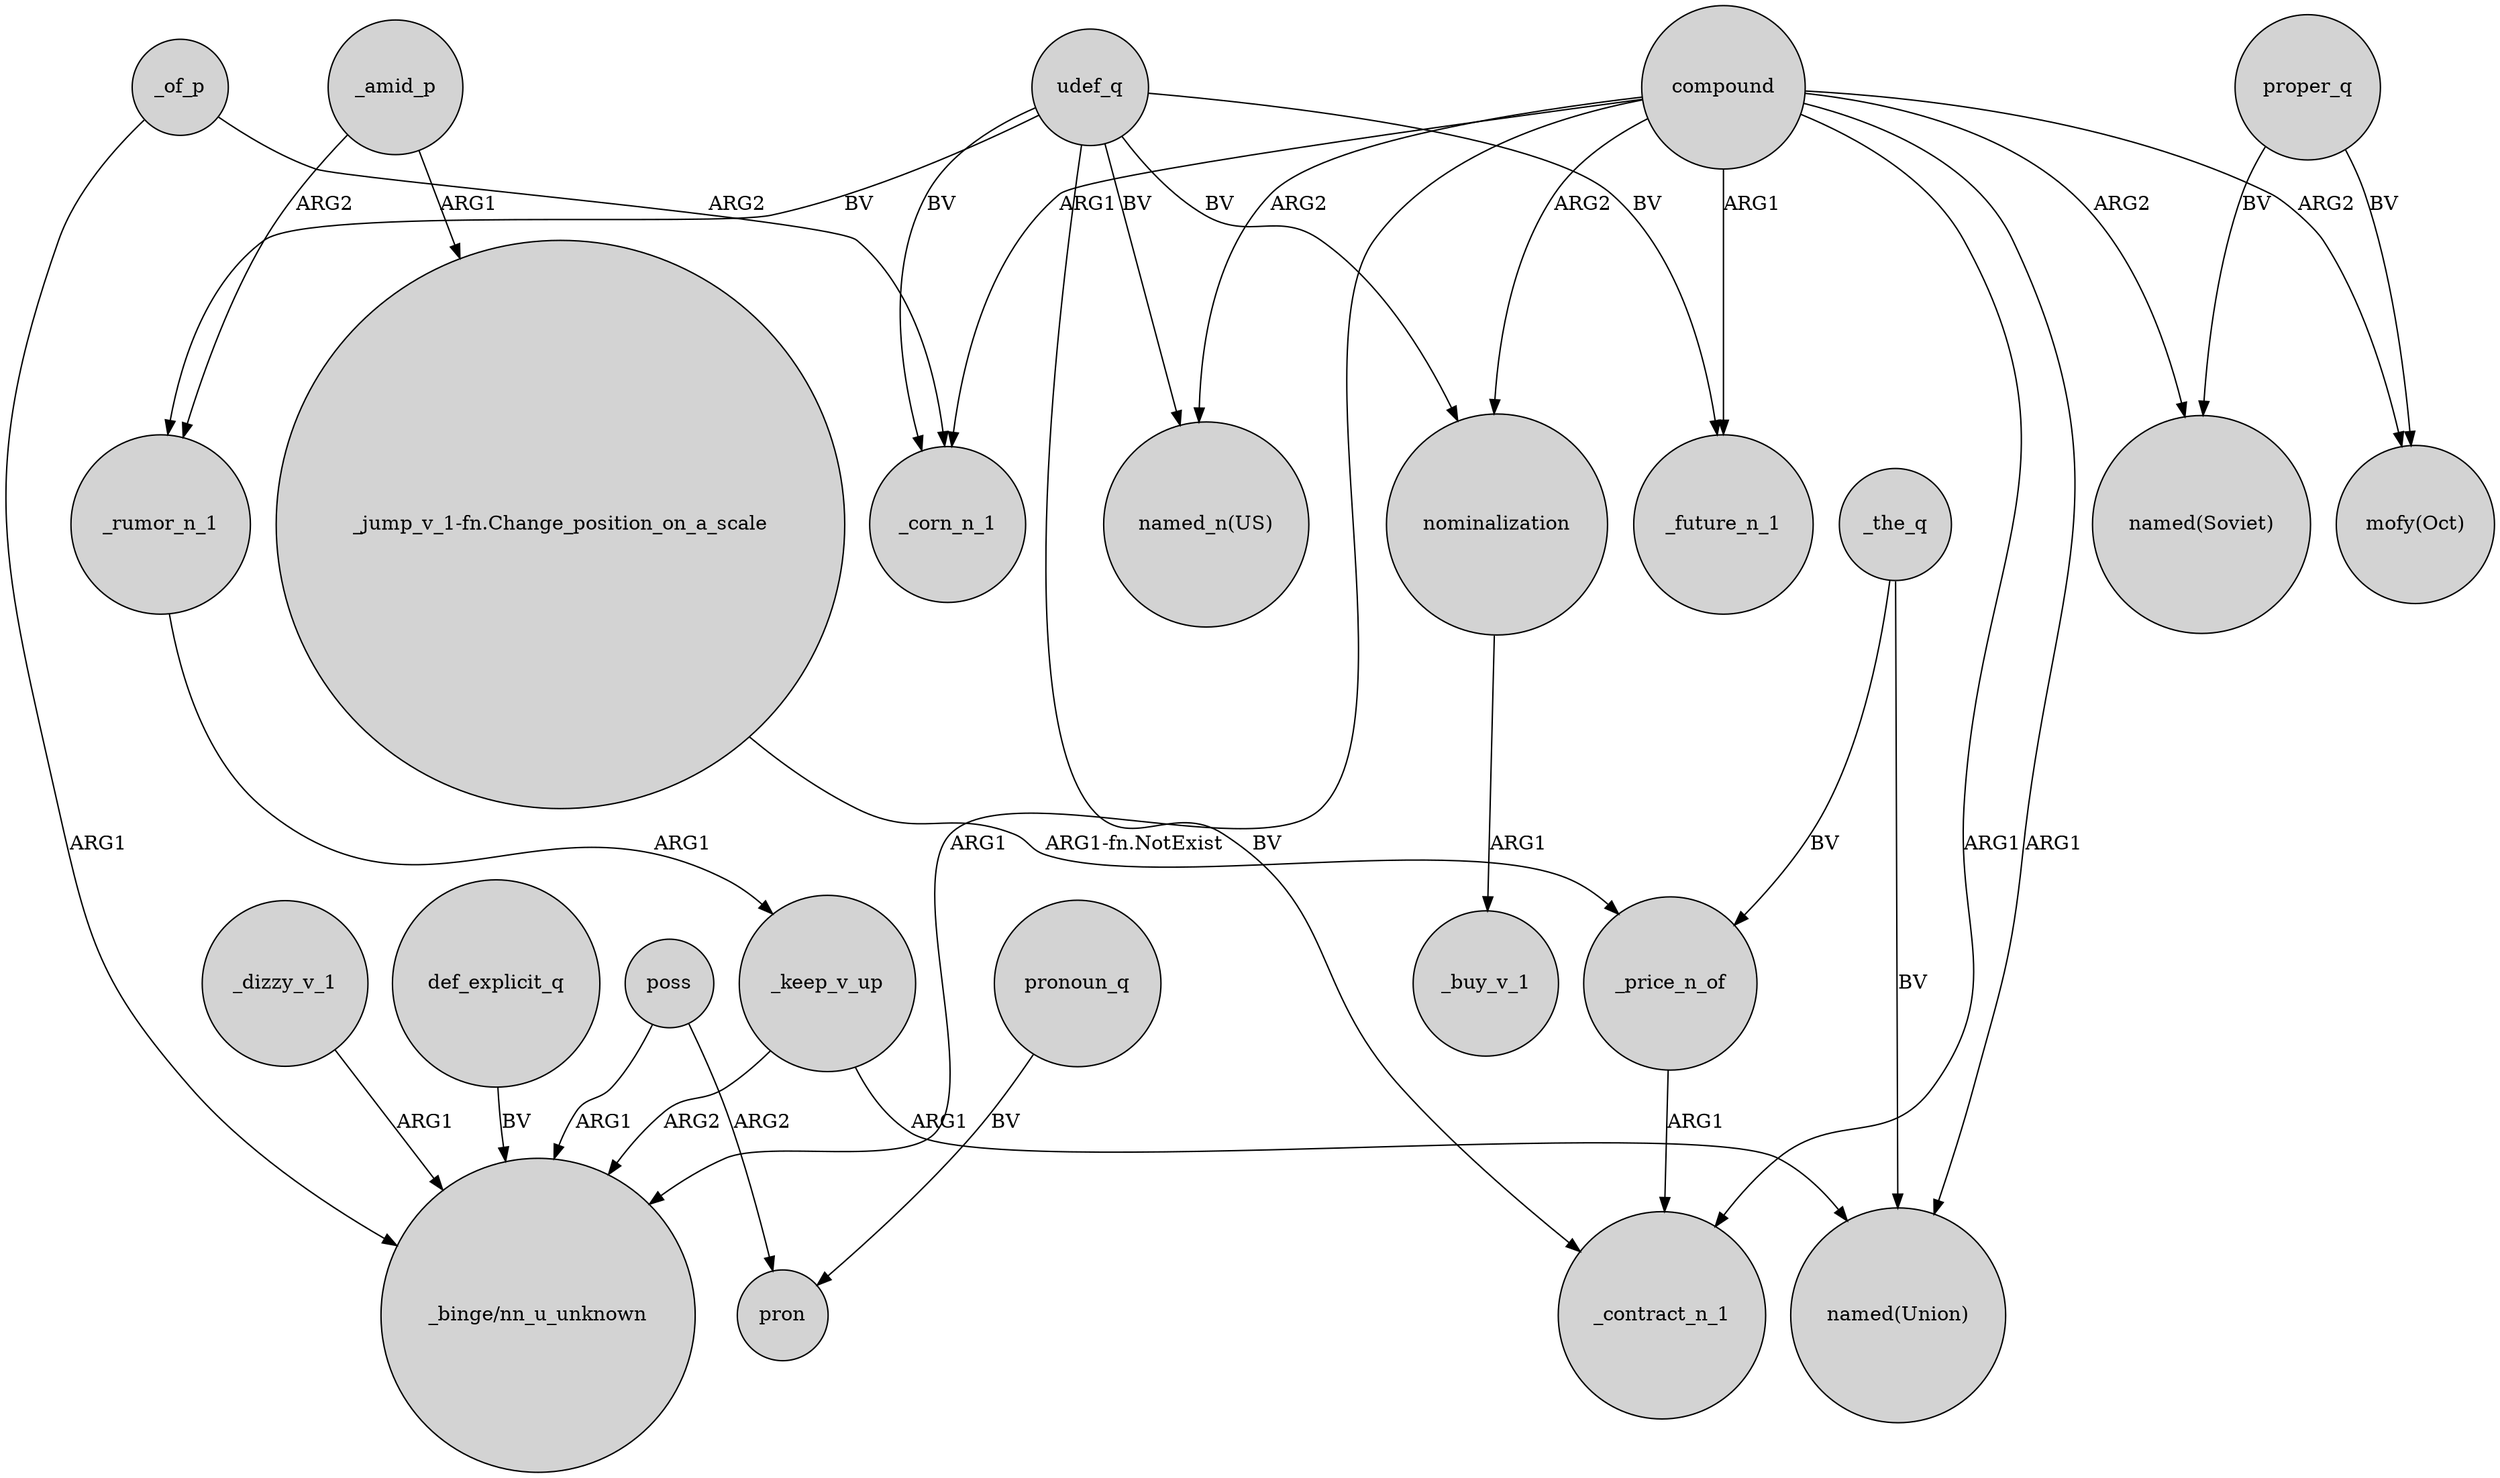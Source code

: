 digraph {
	node [shape=circle style=filled]
	compound -> _corn_n_1 [label=ARG1]
	udef_q -> "named_n(US)" [label=BV]
	compound -> _future_n_1 [label=ARG1]
	poss -> pron [label=ARG2]
	_dizzy_v_1 -> "_binge/nn_u_unknown" [label=ARG1]
	"_jump_v_1-fn.Change_position_on_a_scale" -> _price_n_of [label="ARG1-fn.NotExist"]
	_of_p -> _corn_n_1 [label=ARG2]
	udef_q -> _rumor_n_1 [label=BV]
	compound -> "_binge/nn_u_unknown" [label=ARG1]
	_keep_v_up -> "_binge/nn_u_unknown" [label=ARG2]
	proper_q -> "mofy(Oct)" [label=BV]
	compound -> nominalization [label=ARG2]
	nominalization -> _buy_v_1 [label=ARG1]
	_the_q -> _price_n_of [label=BV]
	compound -> _contract_n_1 [label=ARG1]
	_amid_p -> "_jump_v_1-fn.Change_position_on_a_scale" [label=ARG1]
	proper_q -> "named(Soviet)" [label=BV]
	compound -> "named_n(US)" [label=ARG2]
	_the_q -> "named(Union)" [label=BV]
	pronoun_q -> pron [label=BV]
	_rumor_n_1 -> _keep_v_up [label=ARG1]
	_price_n_of -> _contract_n_1 [label=ARG1]
	compound -> "named(Union)" [label=ARG1]
	_of_p -> "_binge/nn_u_unknown" [label=ARG1]
	udef_q -> _future_n_1 [label=BV]
	compound -> "named(Soviet)" [label=ARG2]
	udef_q -> _corn_n_1 [label=BV]
	def_explicit_q -> "_binge/nn_u_unknown" [label=BV]
	udef_q -> nominalization [label=BV]
	_keep_v_up -> "named(Union)" [label=ARG1]
	compound -> "mofy(Oct)" [label=ARG2]
	_amid_p -> _rumor_n_1 [label=ARG2]
	udef_q -> _contract_n_1 [label=BV]
	poss -> "_binge/nn_u_unknown" [label=ARG1]
}
